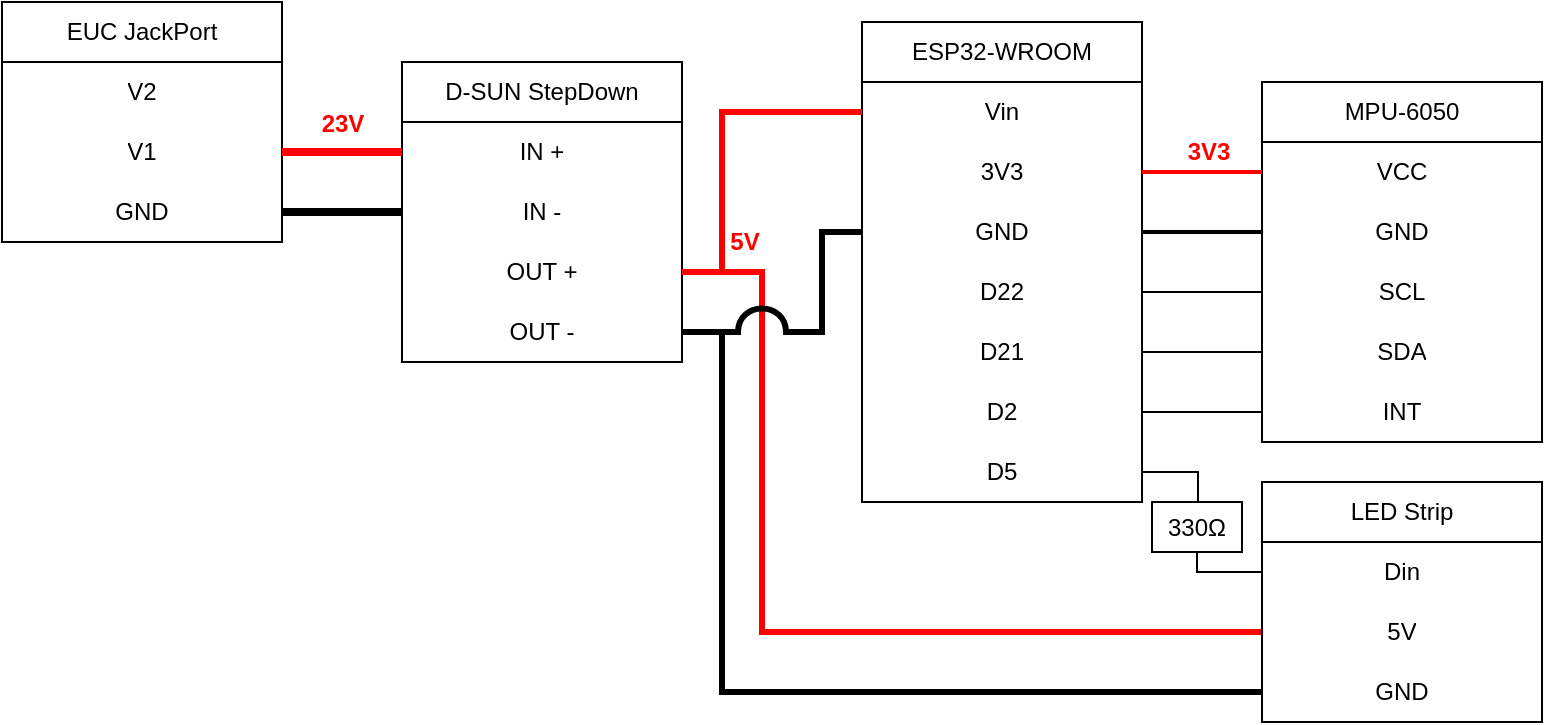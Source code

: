 <mxfile>
    <diagram id="5iYtu5lxS-ZNXTIGKPqZ" name="Page-1">
        <mxGraphModel dx="1300" dy="938" grid="1" gridSize="10" guides="1" tooltips="1" connect="1" arrows="1" fold="1" page="1" pageScale="1" pageWidth="850" pageHeight="1100" background="none" math="0" shadow="0">
            <root>
                <mxCell id="0"/>
                <mxCell id="1" parent="0"/>
                <mxCell id="54" value="" style="edgeStyle=orthogonalEdgeStyle;html=1;endArrow=none;endFill=0;rounded=0;strokeColor=#FF0000;strokeWidth=3;" parent="1" source="28" target="47" edge="1">
                    <mxGeometry relative="1" as="geometry">
                        <mxPoint x="470" y="355" as="targetPoint"/>
                        <mxPoint x="370" y="155" as="sourcePoint"/>
                        <Array as="points">
                            <mxPoint x="410" y="155"/>
                            <mxPoint x="410" y="335"/>
                        </Array>
                    </mxGeometry>
                </mxCell>
                <mxCell id="3" value="ESP32-WROOM" style="swimlane;fontStyle=0;childLayout=stackLayout;horizontal=1;startSize=30;horizontalStack=0;resizeParent=1;resizeParentMax=0;resizeLast=0;collapsible=1;marginBottom=0;whiteSpace=wrap;html=1;" parent="1" vertex="1">
                    <mxGeometry x="460" y="30" width="140" height="240" as="geometry"/>
                </mxCell>
                <mxCell id="4" value="Vin" style="text;strokeColor=none;fillColor=none;align=center;verticalAlign=middle;spacingLeft=4;spacingRight=4;overflow=hidden;points=[[0,0.5],[1,0.5]];portConstraint=eastwest;rotatable=0;whiteSpace=wrap;html=1;" parent="3" vertex="1">
                    <mxGeometry y="30" width="140" height="30" as="geometry"/>
                </mxCell>
                <mxCell id="7" value="3V3" style="text;strokeColor=none;fillColor=none;align=center;verticalAlign=middle;spacingLeft=4;spacingRight=4;overflow=hidden;points=[[0,0.5],[1,0.5]];portConstraint=eastwest;rotatable=0;whiteSpace=wrap;html=1;" parent="3" vertex="1">
                    <mxGeometry y="60" width="140" height="30" as="geometry"/>
                </mxCell>
                <mxCell id="5" value="GND" style="text;strokeColor=none;fillColor=none;align=center;verticalAlign=middle;spacingLeft=4;spacingRight=4;overflow=hidden;points=[[0,0.5],[1,0.5]];portConstraint=eastwest;rotatable=0;whiteSpace=wrap;html=1;" parent="3" vertex="1">
                    <mxGeometry y="90" width="140" height="30" as="geometry"/>
                </mxCell>
                <mxCell id="8" value="D22" style="text;strokeColor=none;fillColor=none;align=center;verticalAlign=middle;spacingLeft=4;spacingRight=4;overflow=hidden;points=[[0,0.5],[1,0.5]];portConstraint=eastwest;rotatable=0;whiteSpace=wrap;html=1;" parent="3" vertex="1">
                    <mxGeometry y="120" width="140" height="30" as="geometry"/>
                </mxCell>
                <mxCell id="10" value="D21" style="text;strokeColor=none;fillColor=none;align=center;verticalAlign=middle;spacingLeft=4;spacingRight=4;overflow=hidden;points=[[0,0.5],[1,0.5]];portConstraint=eastwest;rotatable=0;whiteSpace=wrap;html=1;" parent="3" vertex="1">
                    <mxGeometry y="150" width="140" height="30" as="geometry"/>
                </mxCell>
                <mxCell id="6" value="D2" style="text;strokeColor=none;fillColor=none;align=center;verticalAlign=middle;spacingLeft=4;spacingRight=4;overflow=hidden;points=[[0,0.5],[1,0.5]];portConstraint=eastwest;rotatable=0;whiteSpace=wrap;html=1;" parent="3" vertex="1">
                    <mxGeometry y="180" width="140" height="30" as="geometry"/>
                </mxCell>
                <mxCell id="9" value="D5" style="text;strokeColor=none;fillColor=none;align=center;verticalAlign=middle;spacingLeft=4;spacingRight=4;overflow=hidden;points=[[0,0.5],[1,0.5]];portConstraint=eastwest;rotatable=0;whiteSpace=wrap;html=1;" parent="3" vertex="1">
                    <mxGeometry y="210" width="140" height="30" as="geometry"/>
                </mxCell>
                <mxCell id="11" value="MPU-6050" style="swimlane;fontStyle=0;childLayout=stackLayout;horizontal=1;startSize=30;horizontalStack=0;resizeParent=1;resizeParentMax=0;resizeLast=0;collapsible=1;marginBottom=0;whiteSpace=wrap;html=1;" parent="1" vertex="1">
                    <mxGeometry x="660" y="60" width="140" height="180" as="geometry"/>
                </mxCell>
                <mxCell id="12" value="VCC" style="text;strokeColor=none;fillColor=none;align=center;verticalAlign=middle;spacingLeft=4;spacingRight=4;overflow=hidden;points=[[0,0.5],[1,0.5]];portConstraint=eastwest;rotatable=0;whiteSpace=wrap;html=1;" parent="11" vertex="1">
                    <mxGeometry y="30" width="140" height="30" as="geometry"/>
                </mxCell>
                <mxCell id="13" value="GND" style="text;strokeColor=none;fillColor=none;align=center;verticalAlign=middle;spacingLeft=4;spacingRight=4;overflow=hidden;points=[[0,0.5],[1,0.5]];portConstraint=eastwest;rotatable=0;whiteSpace=wrap;html=1;" parent="11" vertex="1">
                    <mxGeometry y="60" width="140" height="30" as="geometry"/>
                </mxCell>
                <mxCell id="14" value="SCL" style="text;strokeColor=none;fillColor=none;align=center;verticalAlign=middle;spacingLeft=4;spacingRight=4;overflow=hidden;points=[[0,0.5],[1,0.5]];portConstraint=eastwest;rotatable=0;whiteSpace=wrap;html=1;" parent="11" vertex="1">
                    <mxGeometry y="90" width="140" height="30" as="geometry"/>
                </mxCell>
                <mxCell id="15" value="SDA" style="text;strokeColor=none;fillColor=none;align=center;verticalAlign=middle;spacingLeft=4;spacingRight=4;overflow=hidden;points=[[0,0.5],[1,0.5]];portConstraint=eastwest;rotatable=0;whiteSpace=wrap;html=1;" parent="11" vertex="1">
                    <mxGeometry y="120" width="140" height="30" as="geometry"/>
                </mxCell>
                <mxCell id="16" value="INT" style="text;strokeColor=none;fillColor=none;align=center;verticalAlign=middle;spacingLeft=4;spacingRight=4;overflow=hidden;points=[[0,0.5],[1,0.5]];portConstraint=eastwest;rotatable=0;whiteSpace=wrap;html=1;" parent="11" vertex="1">
                    <mxGeometry y="150" width="140" height="30" as="geometry"/>
                </mxCell>
                <mxCell id="19" style="edgeStyle=orthogonalEdgeStyle;html=1;endArrow=none;endFill=0;rounded=0;strokeWidth=2;" parent="1" source="5" target="13" edge="1">
                    <mxGeometry relative="1" as="geometry">
                        <mxPoint x="640" y="220" as="targetPoint"/>
                    </mxGeometry>
                </mxCell>
                <mxCell id="20" style="edgeStyle=orthogonalEdgeStyle;html=1;endArrow=none;endFill=0;rounded=0;strokeColor=#FF0000;strokeWidth=2;" parent="1" source="7" target="12" edge="1">
                    <mxGeometry relative="1" as="geometry">
                        <mxPoint x="690" y="135" as="targetPoint"/>
                        <mxPoint x="540" y="115" as="sourcePoint"/>
                        <Array as="points">
                            <mxPoint x="660" y="105"/>
                            <mxPoint x="660" y="105"/>
                        </Array>
                    </mxGeometry>
                </mxCell>
                <mxCell id="57" value="&lt;b&gt;3V3&lt;/b&gt;" style="edgeLabel;html=1;align=center;verticalAlign=middle;resizable=0;points=[];fontSize=12;fontColor=#FF0000;" parent="20" vertex="1" connectable="0">
                    <mxGeometry x="-0.22" y="1" relative="1" as="geometry">
                        <mxPoint x="9" y="-9" as="offset"/>
                    </mxGeometry>
                </mxCell>
                <mxCell id="21" style="edgeStyle=orthogonalEdgeStyle;html=1;endArrow=none;endFill=0;rounded=0;" parent="1" source="6" target="16" edge="1">
                    <mxGeometry relative="1" as="geometry">
                        <mxPoint x="690" y="105.048" as="targetPoint"/>
                        <mxPoint x="540" y="145.048" as="sourcePoint"/>
                        <Array as="points">
                            <mxPoint x="660" y="225"/>
                            <mxPoint x="660" y="225"/>
                        </Array>
                    </mxGeometry>
                </mxCell>
                <mxCell id="22" style="edgeStyle=orthogonalEdgeStyle;html=1;endArrow=none;endFill=0;rounded=0;" parent="1" source="10" target="15" edge="1">
                    <mxGeometry relative="1" as="geometry">
                        <mxPoint x="690" y="225" as="targetPoint"/>
                        <mxPoint x="540" y="175" as="sourcePoint"/>
                        <Array as="points">
                            <mxPoint x="650" y="195"/>
                            <mxPoint x="650" y="195"/>
                        </Array>
                    </mxGeometry>
                </mxCell>
                <mxCell id="23" style="edgeStyle=orthogonalEdgeStyle;html=1;endArrow=none;endFill=0;rounded=0;" parent="1" source="8" target="14" edge="1">
                    <mxGeometry relative="1" as="geometry">
                        <mxPoint x="690" y="195" as="targetPoint"/>
                        <mxPoint x="540" y="235" as="sourcePoint"/>
                        <Array as="points">
                            <mxPoint x="590" y="165"/>
                            <mxPoint x="590" y="155"/>
                        </Array>
                    </mxGeometry>
                </mxCell>
                <mxCell id="24" value="D-SUN StepDown" style="swimlane;fontStyle=0;childLayout=stackLayout;horizontal=1;startSize=30;horizontalStack=0;resizeParent=1;resizeParentMax=0;resizeLast=0;collapsible=1;marginBottom=0;whiteSpace=wrap;html=1;" parent="1" vertex="1">
                    <mxGeometry x="230" y="50" width="140" height="150" as="geometry"/>
                </mxCell>
                <mxCell id="26" value="IN +" style="text;strokeColor=none;fillColor=none;align=center;verticalAlign=middle;spacingLeft=4;spacingRight=4;overflow=hidden;points=[[0,0.5],[1,0.5]];portConstraint=eastwest;rotatable=0;whiteSpace=wrap;html=1;" parent="24" vertex="1">
                    <mxGeometry y="30" width="140" height="30" as="geometry"/>
                </mxCell>
                <mxCell id="25" value="IN -" style="text;strokeColor=none;fillColor=none;align=center;verticalAlign=middle;spacingLeft=4;spacingRight=4;overflow=hidden;points=[[0,0.5],[1,0.5]];portConstraint=eastwest;rotatable=0;whiteSpace=wrap;html=1;" parent="24" vertex="1">
                    <mxGeometry y="60" width="140" height="30" as="geometry"/>
                </mxCell>
                <mxCell id="28" value="OUT +" style="text;strokeColor=none;fillColor=none;align=center;verticalAlign=middle;spacingLeft=4;spacingRight=4;overflow=hidden;points=[[0,0.5],[1,0.5]];portConstraint=eastwest;rotatable=0;whiteSpace=wrap;html=1;" parent="24" vertex="1">
                    <mxGeometry y="90" width="140" height="30" as="geometry"/>
                </mxCell>
                <mxCell id="27" value="OUT -" style="text;strokeColor=none;fillColor=none;align=center;verticalAlign=middle;spacingLeft=4;spacingRight=4;overflow=hidden;points=[[0,0.5],[1,0.5]];portConstraint=eastwest;rotatable=0;whiteSpace=wrap;html=1;" parent="24" vertex="1">
                    <mxGeometry y="120" width="140" height="30" as="geometry"/>
                </mxCell>
                <mxCell id="30" style="edgeStyle=orthogonalEdgeStyle;html=1;endArrow=none;endFill=0;rounded=0;strokeColor=#FF0000;strokeWidth=3;" parent="1" source="28" target="4" edge="1">
                    <mxGeometry relative="1" as="geometry">
                        <mxPoint x="690" y="105.0" as="targetPoint"/>
                        <mxPoint x="590" y="145.0" as="sourcePoint"/>
                        <Array as="points">
                            <mxPoint x="390" y="155"/>
                            <mxPoint x="390" y="75"/>
                        </Array>
                    </mxGeometry>
                </mxCell>
                <mxCell id="45" value="5V" style="edgeLabel;html=1;align=center;verticalAlign=middle;resizable=0;points=[];fontSize=12;fontColor=#FF0000;fontStyle=1" parent="30" vertex="1" connectable="0">
                    <mxGeometry x="0.405" y="-2" relative="1" as="geometry">
                        <mxPoint x="-9" y="63" as="offset"/>
                    </mxGeometry>
                </mxCell>
                <mxCell id="31" style="edgeStyle=orthogonalEdgeStyle;html=1;endArrow=none;endFill=0;rounded=0;jumpStyle=arc;jumpSize=20;strokeWidth=3;" parent="1" source="27" target="5" edge="1">
                    <mxGeometry relative="1" as="geometry">
                        <mxPoint x="450" y="84.947" as="targetPoint"/>
                        <mxPoint x="400" y="140" as="sourcePoint"/>
                        <Array as="points">
                            <mxPoint x="440" y="185"/>
                            <mxPoint x="440" y="135"/>
                        </Array>
                    </mxGeometry>
                </mxCell>
                <mxCell id="33" value="EUC JackPort" style="swimlane;fontStyle=0;childLayout=stackLayout;horizontal=1;startSize=30;horizontalStack=0;resizeParent=1;resizeParentMax=0;resizeLast=0;collapsible=1;marginBottom=0;whiteSpace=wrap;html=1;" parent="1" vertex="1">
                    <mxGeometry x="30" y="20" width="140" height="120" as="geometry"/>
                </mxCell>
                <mxCell id="38" value="V2" style="text;strokeColor=none;fillColor=none;align=center;verticalAlign=middle;spacingLeft=4;spacingRight=4;overflow=hidden;points=[[0,0.5],[1,0.5]];portConstraint=eastwest;rotatable=0;whiteSpace=wrap;html=1;" parent="33" vertex="1">
                    <mxGeometry y="30" width="140" height="30" as="geometry"/>
                </mxCell>
                <mxCell id="37" value="V1" style="text;strokeColor=none;fillColor=none;align=center;verticalAlign=middle;spacingLeft=4;spacingRight=4;overflow=hidden;points=[[0,0.5],[1,0.5]];portConstraint=eastwest;rotatable=0;whiteSpace=wrap;html=1;" parent="33" vertex="1">
                    <mxGeometry y="60" width="140" height="30" as="geometry"/>
                </mxCell>
                <mxCell id="34" value="GND" style="text;strokeColor=none;fillColor=none;align=center;verticalAlign=middle;spacingLeft=4;spacingRight=4;overflow=hidden;points=[[0,0.5],[1,0.5]];portConstraint=eastwest;rotatable=0;whiteSpace=wrap;html=1;" parent="33" vertex="1">
                    <mxGeometry y="90" width="140" height="30" as="geometry"/>
                </mxCell>
                <mxCell id="41" style="edgeStyle=orthogonalEdgeStyle;html=1;endArrow=none;endFill=0;rounded=0;strokeColor=#FF0000;strokeWidth=4;" parent="1" source="37" target="26" edge="1">
                    <mxGeometry relative="1" as="geometry">
                        <mxPoint x="450" y="85.043" as="targetPoint"/>
                        <mxPoint x="380" y="115.043" as="sourcePoint"/>
                        <Array as="points">
                            <mxPoint x="210" y="95"/>
                            <mxPoint x="210" y="95"/>
                        </Array>
                    </mxGeometry>
                </mxCell>
                <mxCell id="43" value="&lt;b&gt;&lt;sub&gt;&lt;font style=&quot;font-size: 12px;&quot;&gt;23V&lt;/font&gt;&lt;/sub&gt;&lt;/b&gt;" style="edgeLabel;html=1;align=center;verticalAlign=middle;resizable=0;points=[];fontColor=#FF0000;" parent="41" vertex="1" connectable="0">
                    <mxGeometry x="-0.246" y="1" relative="1" as="geometry">
                        <mxPoint x="7" y="-14" as="offset"/>
                    </mxGeometry>
                </mxCell>
                <mxCell id="42" style="edgeStyle=orthogonalEdgeStyle;html=1;endArrow=none;endFill=0;rounded=0;strokeWidth=4;" parent="1" source="34" target="25" edge="1">
                    <mxGeometry relative="1" as="geometry">
                        <mxPoint x="460" y="95.043" as="targetPoint"/>
                        <mxPoint x="390" y="125.043" as="sourcePoint"/>
                        <Array as="points">
                            <mxPoint x="180" y="125"/>
                            <mxPoint x="180" y="125"/>
                        </Array>
                    </mxGeometry>
                </mxCell>
                <mxCell id="46" value="LED Strip" style="swimlane;fontStyle=0;childLayout=stackLayout;horizontal=1;startSize=30;horizontalStack=0;resizeParent=1;resizeParentMax=0;resizeLast=0;collapsible=1;marginBottom=0;whiteSpace=wrap;html=1;" parent="1" vertex="1">
                    <mxGeometry x="660" y="260" width="140" height="120" as="geometry"/>
                </mxCell>
                <mxCell id="48" value="Din" style="text;strokeColor=none;fillColor=none;align=center;verticalAlign=middle;spacingLeft=4;spacingRight=4;overflow=hidden;points=[[0,0.5],[1,0.5]];portConstraint=eastwest;rotatable=0;whiteSpace=wrap;html=1;" parent="46" vertex="1">
                    <mxGeometry y="30" width="140" height="30" as="geometry"/>
                </mxCell>
                <mxCell id="47" value="5V" style="text;strokeColor=none;fillColor=none;align=center;verticalAlign=middle;spacingLeft=4;spacingRight=4;overflow=hidden;points=[[0,0.5],[1,0.5]];portConstraint=eastwest;rotatable=0;whiteSpace=wrap;html=1;" parent="46" vertex="1">
                    <mxGeometry y="60" width="140" height="30" as="geometry"/>
                </mxCell>
                <mxCell id="49" value="GND" style="text;strokeColor=none;fillColor=none;align=center;verticalAlign=middle;spacingLeft=4;spacingRight=4;overflow=hidden;points=[[0,0.5],[1,0.5]];portConstraint=eastwest;rotatable=0;whiteSpace=wrap;html=1;" parent="46" vertex="1">
                    <mxGeometry y="90" width="140" height="30" as="geometry"/>
                </mxCell>
                <mxCell id="51" style="edgeStyle=orthogonalEdgeStyle;html=1;endArrow=none;endFill=0;rounded=0;startArrow=none;" parent="1" source="55" target="48" edge="1">
                    <mxGeometry relative="1" as="geometry">
                        <mxPoint x="690" y="225" as="targetPoint"/>
                        <mxPoint x="610" y="300" as="sourcePoint"/>
                        <Array as="points">
                            <mxPoint x="628" y="305"/>
                        </Array>
                    </mxGeometry>
                </mxCell>
                <mxCell id="53" style="edgeStyle=orthogonalEdgeStyle;html=1;endArrow=none;endFill=0;rounded=0;jumpStyle=arc;jumpSize=20;strokeWidth=3;" parent="1" source="27" target="49" edge="1">
                    <mxGeometry relative="1" as="geometry">
                        <mxPoint x="660" y="335.0" as="targetPoint"/>
                        <mxPoint x="430" y="210" as="sourcePoint"/>
                        <Array as="points">
                            <mxPoint x="390" y="185"/>
                            <mxPoint x="390" y="365"/>
                        </Array>
                    </mxGeometry>
                </mxCell>
                <mxCell id="56" value="" style="edgeStyle=orthogonalEdgeStyle;html=1;endArrow=none;endFill=0;rounded=0;" parent="1" source="9" target="55" edge="1">
                    <mxGeometry relative="1" as="geometry">
                        <mxPoint x="650" y="325" as="targetPoint"/>
                        <mxPoint x="600" y="255" as="sourcePoint"/>
                        <Array as="points">
                            <mxPoint x="628" y="255"/>
                        </Array>
                    </mxGeometry>
                </mxCell>
                <mxCell id="55" value="&lt;font style=&quot;font-size: 12px;&quot;&gt;330&lt;span style=&quot;text-align: start;&quot;&gt;Ω&lt;/span&gt;&lt;/font&gt;" style="rounded=0;whiteSpace=wrap;html=1;" parent="1" vertex="1">
                    <mxGeometry x="605" y="270" width="45" height="25" as="geometry"/>
                </mxCell>
            </root>
        </mxGraphModel>
    </diagram>
</mxfile>